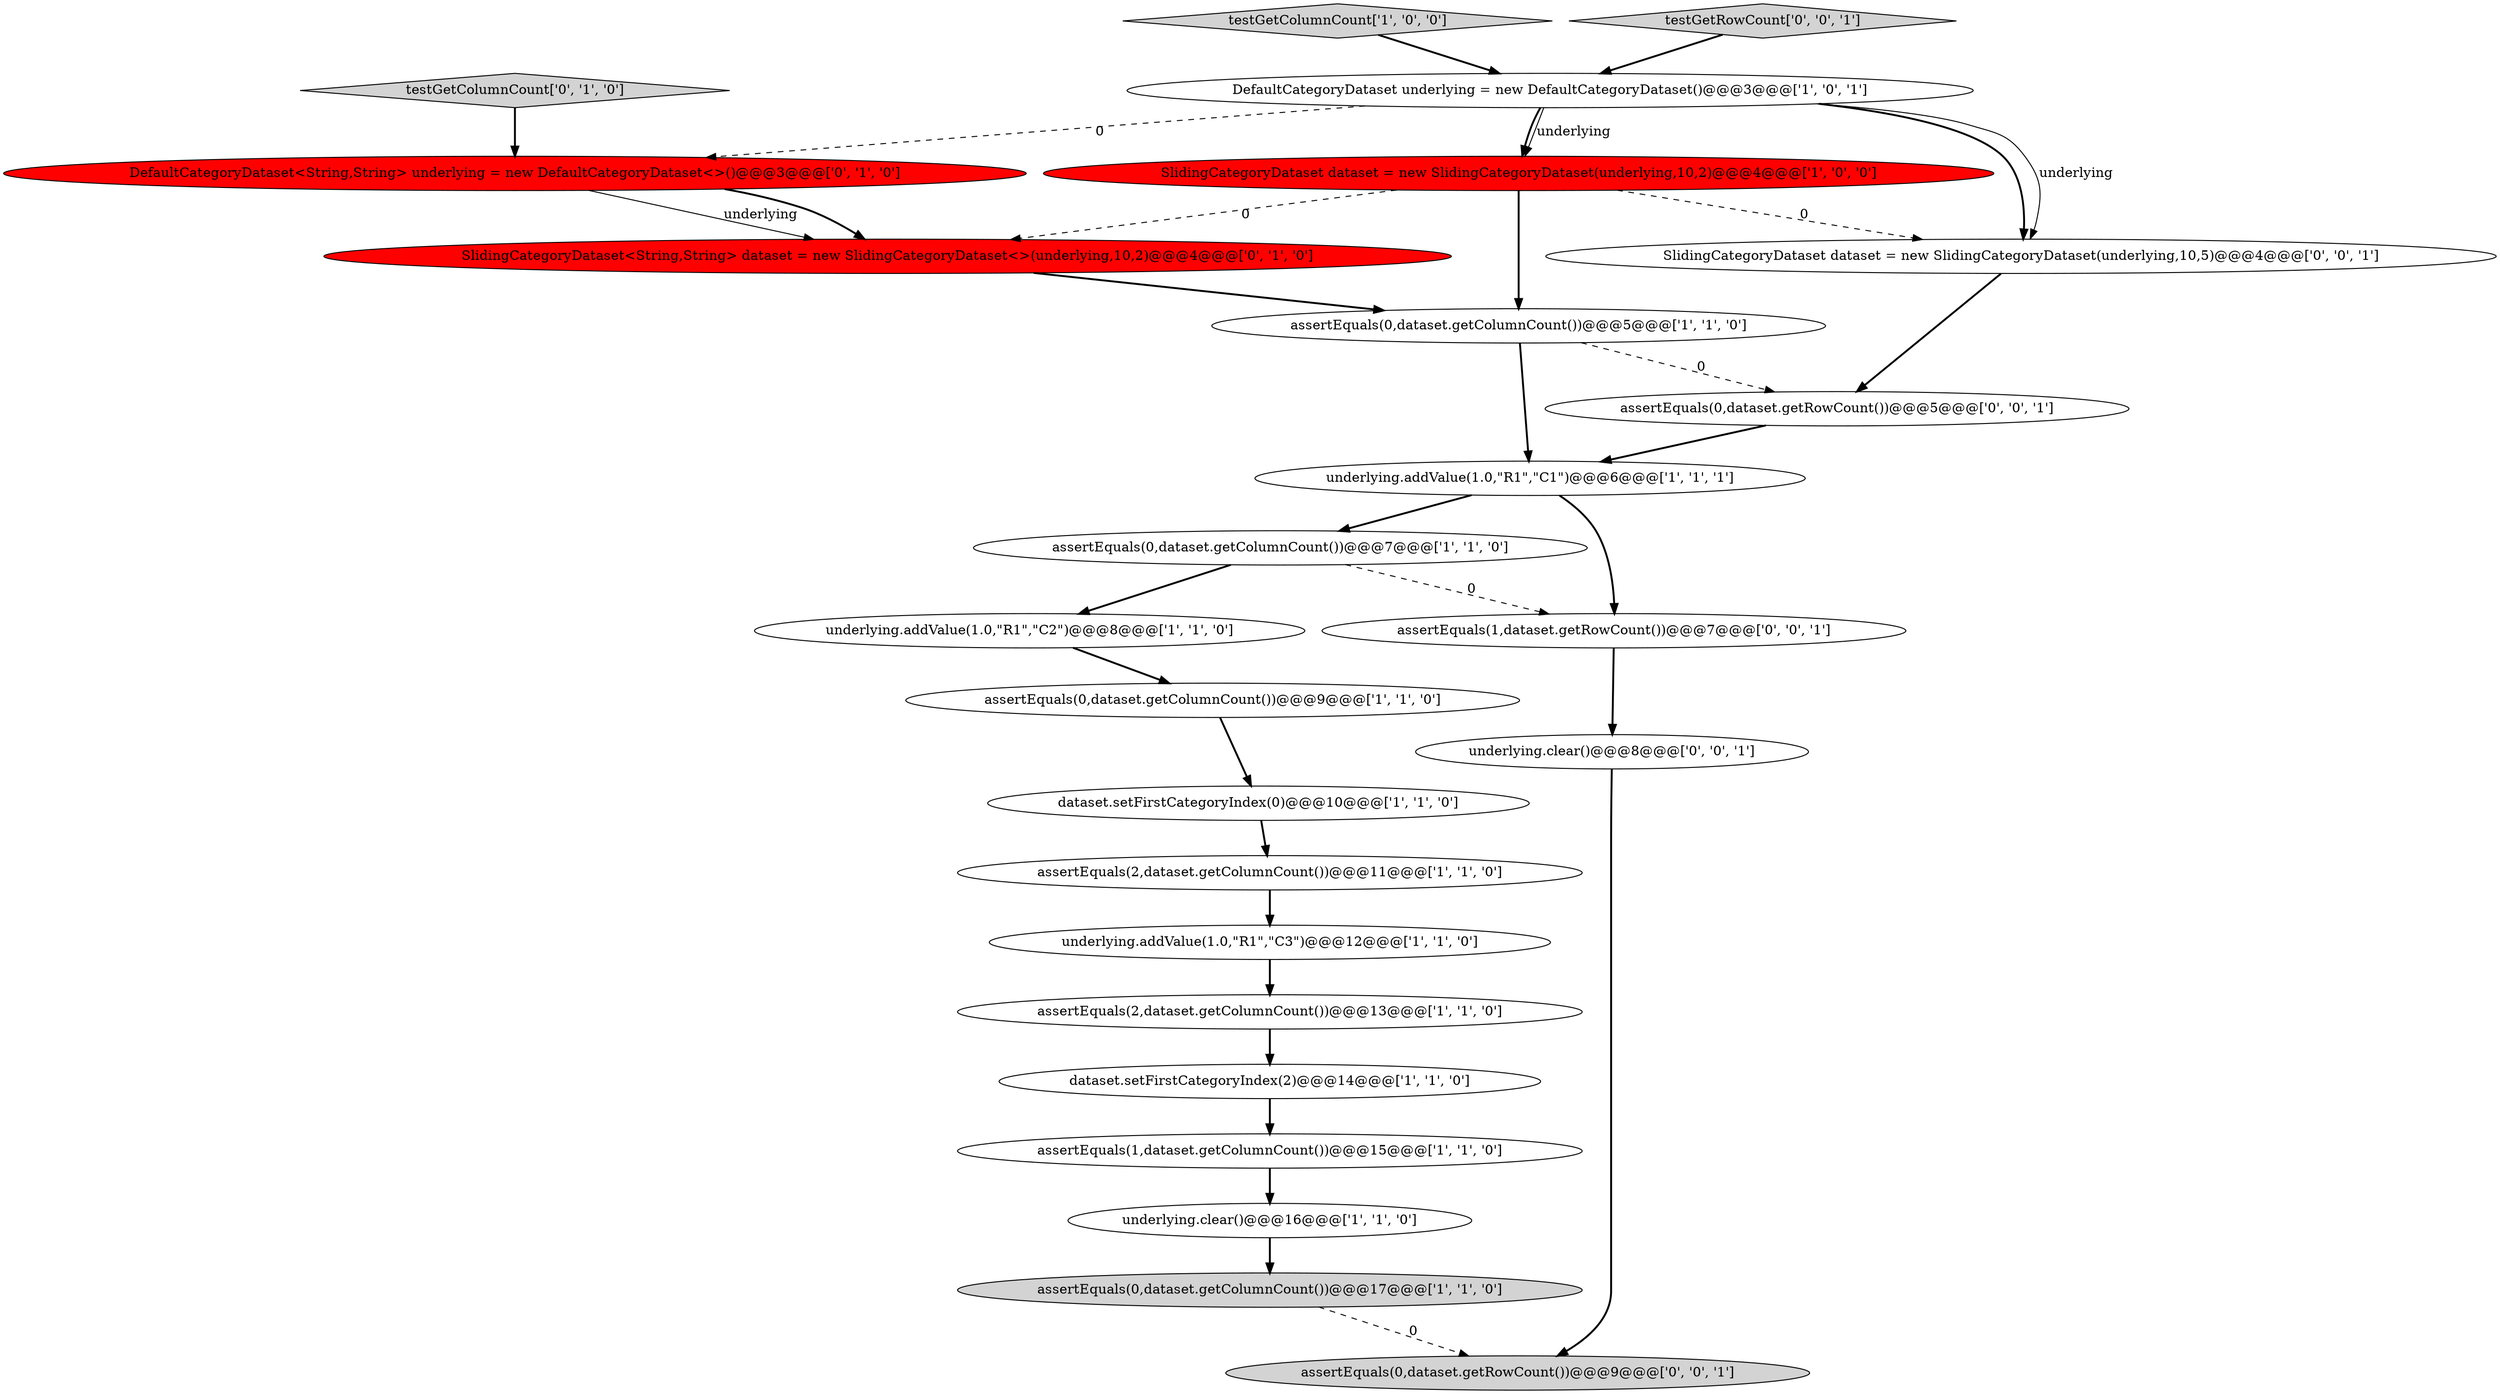 digraph {
12 [style = filled, label = "dataset.setFirstCategoryIndex(0)@@@10@@@['1', '1', '0']", fillcolor = white, shape = ellipse image = "AAA0AAABBB1BBB"];
16 [style = filled, label = "testGetColumnCount['0', '1', '0']", fillcolor = lightgray, shape = diamond image = "AAA0AAABBB2BBB"];
9 [style = filled, label = "underlying.addValue(1.0,\"R1\",\"C3\")@@@12@@@['1', '1', '0']", fillcolor = white, shape = ellipse image = "AAA0AAABBB1BBB"];
4 [style = filled, label = "assertEquals(2,dataset.getColumnCount())@@@11@@@['1', '1', '0']", fillcolor = white, shape = ellipse image = "AAA0AAABBB1BBB"];
14 [style = filled, label = "testGetColumnCount['1', '0', '0']", fillcolor = lightgray, shape = diamond image = "AAA0AAABBB1BBB"];
7 [style = filled, label = "assertEquals(0,dataset.getColumnCount())@@@17@@@['1', '1', '0']", fillcolor = lightgray, shape = ellipse image = "AAA0AAABBB1BBB"];
23 [style = filled, label = "assertEquals(0,dataset.getRowCount())@@@5@@@['0', '0', '1']", fillcolor = white, shape = ellipse image = "AAA0AAABBB3BBB"];
13 [style = filled, label = "dataset.setFirstCategoryIndex(2)@@@14@@@['1', '1', '0']", fillcolor = white, shape = ellipse image = "AAA0AAABBB1BBB"];
15 [style = filled, label = "assertEquals(0,dataset.getColumnCount())@@@5@@@['1', '1', '0']", fillcolor = white, shape = ellipse image = "AAA0AAABBB1BBB"];
10 [style = filled, label = "underlying.addValue(1.0,\"R1\",\"C1\")@@@6@@@['1', '1', '1']", fillcolor = white, shape = ellipse image = "AAA0AAABBB1BBB"];
1 [style = filled, label = "DefaultCategoryDataset underlying = new DefaultCategoryDataset()@@@3@@@['1', '0', '1']", fillcolor = white, shape = ellipse image = "AAA0AAABBB1BBB"];
21 [style = filled, label = "assertEquals(0,dataset.getRowCount())@@@9@@@['0', '0', '1']", fillcolor = lightgray, shape = ellipse image = "AAA0AAABBB3BBB"];
6 [style = filled, label = "assertEquals(0,dataset.getColumnCount())@@@7@@@['1', '1', '0']", fillcolor = white, shape = ellipse image = "AAA0AAABBB1BBB"];
2 [style = filled, label = "assertEquals(2,dataset.getColumnCount())@@@13@@@['1', '1', '0']", fillcolor = white, shape = ellipse image = "AAA0AAABBB1BBB"];
19 [style = filled, label = "testGetRowCount['0', '0', '1']", fillcolor = lightgray, shape = diamond image = "AAA0AAABBB3BBB"];
24 [style = filled, label = "assertEquals(1,dataset.getRowCount())@@@7@@@['0', '0', '1']", fillcolor = white, shape = ellipse image = "AAA0AAABBB3BBB"];
17 [style = filled, label = "DefaultCategoryDataset<String,String> underlying = new DefaultCategoryDataset<>()@@@3@@@['0', '1', '0']", fillcolor = red, shape = ellipse image = "AAA1AAABBB2BBB"];
5 [style = filled, label = "assertEquals(0,dataset.getColumnCount())@@@9@@@['1', '1', '0']", fillcolor = white, shape = ellipse image = "AAA0AAABBB1BBB"];
3 [style = filled, label = "underlying.clear()@@@16@@@['1', '1', '0']", fillcolor = white, shape = ellipse image = "AAA0AAABBB1BBB"];
18 [style = filled, label = "SlidingCategoryDataset<String,String> dataset = new SlidingCategoryDataset<>(underlying,10,2)@@@4@@@['0', '1', '0']", fillcolor = red, shape = ellipse image = "AAA1AAABBB2BBB"];
0 [style = filled, label = "underlying.addValue(1.0,\"R1\",\"C2\")@@@8@@@['1', '1', '0']", fillcolor = white, shape = ellipse image = "AAA0AAABBB1BBB"];
8 [style = filled, label = "assertEquals(1,dataset.getColumnCount())@@@15@@@['1', '1', '0']", fillcolor = white, shape = ellipse image = "AAA0AAABBB1BBB"];
11 [style = filled, label = "SlidingCategoryDataset dataset = new SlidingCategoryDataset(underlying,10,2)@@@4@@@['1', '0', '0']", fillcolor = red, shape = ellipse image = "AAA1AAABBB1BBB"];
20 [style = filled, label = "underlying.clear()@@@8@@@['0', '0', '1']", fillcolor = white, shape = ellipse image = "AAA0AAABBB3BBB"];
22 [style = filled, label = "SlidingCategoryDataset dataset = new SlidingCategoryDataset(underlying,10,5)@@@4@@@['0', '0', '1']", fillcolor = white, shape = ellipse image = "AAA0AAABBB3BBB"];
4->9 [style = bold, label=""];
15->10 [style = bold, label=""];
15->23 [style = dashed, label="0"];
7->21 [style = dashed, label="0"];
9->2 [style = bold, label=""];
10->24 [style = bold, label=""];
8->3 [style = bold, label=""];
18->15 [style = bold, label=""];
11->22 [style = dashed, label="0"];
6->0 [style = bold, label=""];
16->17 [style = bold, label=""];
22->23 [style = bold, label=""];
10->6 [style = bold, label=""];
14->1 [style = bold, label=""];
11->15 [style = bold, label=""];
1->11 [style = bold, label=""];
2->13 [style = bold, label=""];
1->22 [style = bold, label=""];
24->20 [style = bold, label=""];
1->22 [style = solid, label="underlying"];
20->21 [style = bold, label=""];
19->1 [style = bold, label=""];
17->18 [style = solid, label="underlying"];
1->17 [style = dashed, label="0"];
12->4 [style = bold, label=""];
5->12 [style = bold, label=""];
3->7 [style = bold, label=""];
11->18 [style = dashed, label="0"];
6->24 [style = dashed, label="0"];
23->10 [style = bold, label=""];
1->11 [style = solid, label="underlying"];
13->8 [style = bold, label=""];
17->18 [style = bold, label=""];
0->5 [style = bold, label=""];
}
